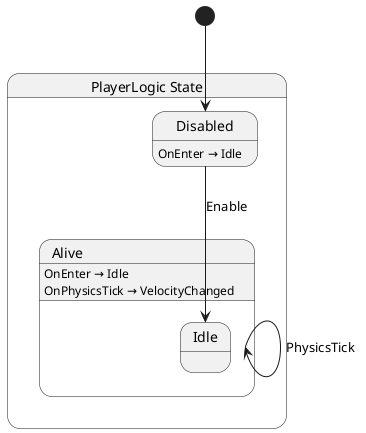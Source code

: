 @startuml PlayerLogic
state "PlayerLogic State" as PlayerLogic_State {
  state "Alive" as PlayerLogic_State_Alive {
    state "Idle" as PlayerLogic_State_Idle
    PlayerLogic_State_Alive : OnEnter → Idle
    PlayerLogic_State_Alive : OnPhysicsTick → VelocityChanged
  }
  state "Disabled" as PlayerLogic_State_Disabled {
    PlayerLogic_State_Disabled : OnEnter → Idle
  }
}

PlayerLogic_State_Alive --> PlayerLogic_State_Alive : PhysicsTick
PlayerLogic_State_Disabled --> PlayerLogic_State_Idle : Enable

[*] --> PlayerLogic_State_Disabled
@enduml
